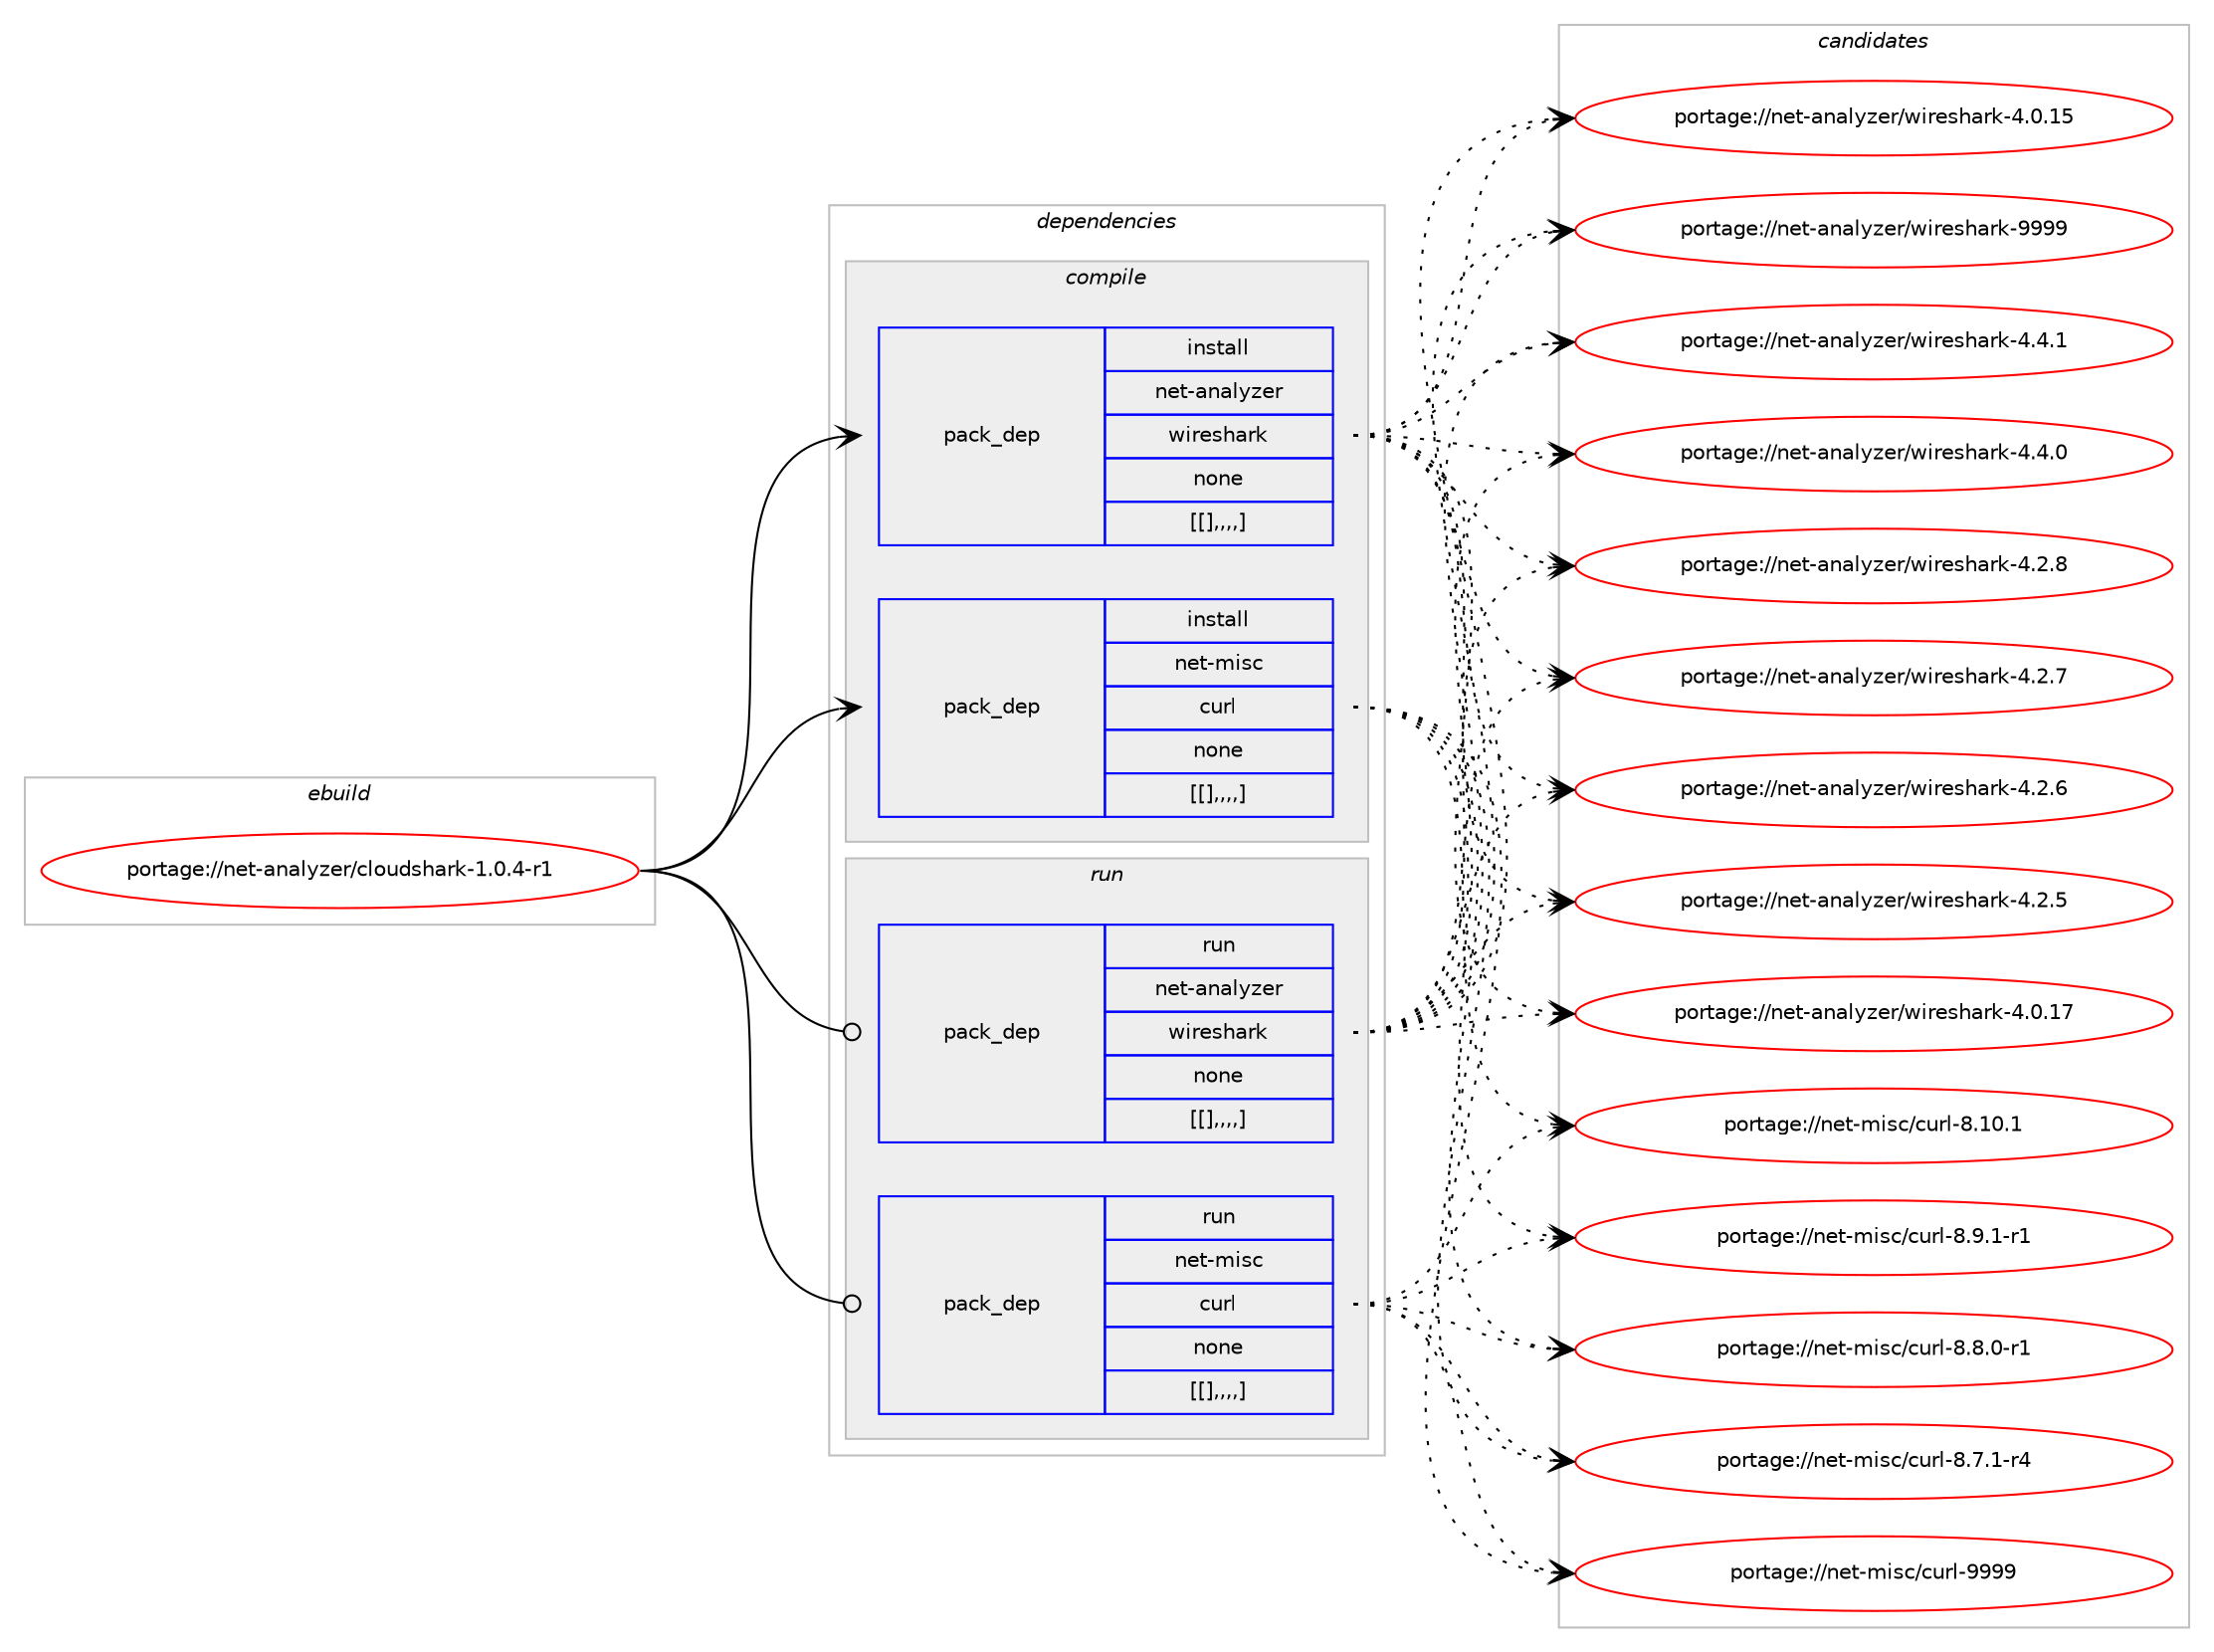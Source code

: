 digraph prolog {

# *************
# Graph options
# *************

newrank=true;
concentrate=true;
compound=true;
graph [rankdir=LR,fontname=Helvetica,fontsize=10,ranksep=1.5];#, ranksep=2.5, nodesep=0.2];
edge  [arrowhead=vee];
node  [fontname=Helvetica,fontsize=10];

# **********
# The ebuild
# **********

subgraph cluster_leftcol {
color=gray;
label=<<i>ebuild</i>>;
id [label="portage://net-analyzer/cloudshark-1.0.4-r1", color=red, width=4, href="../net-analyzer/cloudshark-1.0.4-r1.svg"];
}

# ****************
# The dependencies
# ****************

subgraph cluster_midcol {
color=gray;
label=<<i>dependencies</i>>;
subgraph cluster_compile {
fillcolor="#eeeeee";
style=filled;
label=<<i>compile</i>>;
subgraph pack262138 {
dependency356641 [label=<<TABLE BORDER="0" CELLBORDER="1" CELLSPACING="0" CELLPADDING="4" WIDTH="220"><TR><TD ROWSPAN="6" CELLPADDING="30">pack_dep</TD></TR><TR><TD WIDTH="110">install</TD></TR><TR><TD>net-analyzer</TD></TR><TR><TD>wireshark</TD></TR><TR><TD>none</TD></TR><TR><TD>[[],,,,]</TD></TR></TABLE>>, shape=none, color=blue];
}
id:e -> dependency356641:w [weight=20,style="solid",arrowhead="vee"];
subgraph pack262150 {
dependency356645 [label=<<TABLE BORDER="0" CELLBORDER="1" CELLSPACING="0" CELLPADDING="4" WIDTH="220"><TR><TD ROWSPAN="6" CELLPADDING="30">pack_dep</TD></TR><TR><TD WIDTH="110">install</TD></TR><TR><TD>net-misc</TD></TR><TR><TD>curl</TD></TR><TR><TD>none</TD></TR><TR><TD>[[],,,,]</TD></TR></TABLE>>, shape=none, color=blue];
}
id:e -> dependency356645:w [weight=20,style="solid",arrowhead="vee"];
}
subgraph cluster_compileandrun {
fillcolor="#eeeeee";
style=filled;
label=<<i>compile and run</i>>;
}
subgraph cluster_run {
fillcolor="#eeeeee";
style=filled;
label=<<i>run</i>>;
subgraph pack262153 {
dependency356665 [label=<<TABLE BORDER="0" CELLBORDER="1" CELLSPACING="0" CELLPADDING="4" WIDTH="220"><TR><TD ROWSPAN="6" CELLPADDING="30">pack_dep</TD></TR><TR><TD WIDTH="110">run</TD></TR><TR><TD>net-analyzer</TD></TR><TR><TD>wireshark</TD></TR><TR><TD>none</TD></TR><TR><TD>[[],,,,]</TD></TR></TABLE>>, shape=none, color=blue];
}
id:e -> dependency356665:w [weight=20,style="solid",arrowhead="odot"];
subgraph pack262185 {
dependency356705 [label=<<TABLE BORDER="0" CELLBORDER="1" CELLSPACING="0" CELLPADDING="4" WIDTH="220"><TR><TD ROWSPAN="6" CELLPADDING="30">pack_dep</TD></TR><TR><TD WIDTH="110">run</TD></TR><TR><TD>net-misc</TD></TR><TR><TD>curl</TD></TR><TR><TD>none</TD></TR><TR><TD>[[],,,,]</TD></TR></TABLE>>, shape=none, color=blue];
}
id:e -> dependency356705:w [weight=20,style="solid",arrowhead="odot"];
}
}

# **************
# The candidates
# **************

subgraph cluster_choices {
rank=same;
color=gray;
label=<<i>candidates</i>>;

subgraph choice259512 {
color=black;
nodesep=1;
choice11010111645971109710812112210111447119105114101115104971141074557575757 [label="portage://net-analyzer/wireshark-9999", color=red, width=4,href="../net-analyzer/wireshark-9999.svg"];
choice1101011164597110971081211221011144711910511410111510497114107455246524649 [label="portage://net-analyzer/wireshark-4.4.1", color=red, width=4,href="../net-analyzer/wireshark-4.4.1.svg"];
choice1101011164597110971081211221011144711910511410111510497114107455246524648 [label="portage://net-analyzer/wireshark-4.4.0", color=red, width=4,href="../net-analyzer/wireshark-4.4.0.svg"];
choice1101011164597110971081211221011144711910511410111510497114107455246504656 [label="portage://net-analyzer/wireshark-4.2.8", color=red, width=4,href="../net-analyzer/wireshark-4.2.8.svg"];
choice1101011164597110971081211221011144711910511410111510497114107455246504655 [label="portage://net-analyzer/wireshark-4.2.7", color=red, width=4,href="../net-analyzer/wireshark-4.2.7.svg"];
choice1101011164597110971081211221011144711910511410111510497114107455246504654 [label="portage://net-analyzer/wireshark-4.2.6", color=red, width=4,href="../net-analyzer/wireshark-4.2.6.svg"];
choice1101011164597110971081211221011144711910511410111510497114107455246504653 [label="portage://net-analyzer/wireshark-4.2.5", color=red, width=4,href="../net-analyzer/wireshark-4.2.5.svg"];
choice110101116459711097108121122101114471191051141011151049711410745524648464955 [label="portage://net-analyzer/wireshark-4.0.17", color=red, width=4,href="../net-analyzer/wireshark-4.0.17.svg"];
choice110101116459711097108121122101114471191051141011151049711410745524648464953 [label="portage://net-analyzer/wireshark-4.0.15", color=red, width=4,href="../net-analyzer/wireshark-4.0.15.svg"];
dependency356641:e -> choice11010111645971109710812112210111447119105114101115104971141074557575757:w [style=dotted,weight="100"];
dependency356641:e -> choice1101011164597110971081211221011144711910511410111510497114107455246524649:w [style=dotted,weight="100"];
dependency356641:e -> choice1101011164597110971081211221011144711910511410111510497114107455246524648:w [style=dotted,weight="100"];
dependency356641:e -> choice1101011164597110971081211221011144711910511410111510497114107455246504656:w [style=dotted,weight="100"];
dependency356641:e -> choice1101011164597110971081211221011144711910511410111510497114107455246504655:w [style=dotted,weight="100"];
dependency356641:e -> choice1101011164597110971081211221011144711910511410111510497114107455246504654:w [style=dotted,weight="100"];
dependency356641:e -> choice1101011164597110971081211221011144711910511410111510497114107455246504653:w [style=dotted,weight="100"];
dependency356641:e -> choice110101116459711097108121122101114471191051141011151049711410745524648464955:w [style=dotted,weight="100"];
dependency356641:e -> choice110101116459711097108121122101114471191051141011151049711410745524648464953:w [style=dotted,weight="100"];
}
subgraph choice259531 {
color=black;
nodesep=1;
choice110101116451091051159947991171141084557575757 [label="portage://net-misc/curl-9999", color=red, width=4,href="../net-misc/curl-9999.svg"];
choice1101011164510910511599479911711410845564649484649 [label="portage://net-misc/curl-8.10.1", color=red, width=4,href="../net-misc/curl-8.10.1.svg"];
choice110101116451091051159947991171141084556465746494511449 [label="portage://net-misc/curl-8.9.1-r1", color=red, width=4,href="../net-misc/curl-8.9.1-r1.svg"];
choice110101116451091051159947991171141084556465646484511449 [label="portage://net-misc/curl-8.8.0-r1", color=red, width=4,href="../net-misc/curl-8.8.0-r1.svg"];
choice110101116451091051159947991171141084556465546494511452 [label="portage://net-misc/curl-8.7.1-r4", color=red, width=4,href="../net-misc/curl-8.7.1-r4.svg"];
dependency356645:e -> choice110101116451091051159947991171141084557575757:w [style=dotted,weight="100"];
dependency356645:e -> choice1101011164510910511599479911711410845564649484649:w [style=dotted,weight="100"];
dependency356645:e -> choice110101116451091051159947991171141084556465746494511449:w [style=dotted,weight="100"];
dependency356645:e -> choice110101116451091051159947991171141084556465646484511449:w [style=dotted,weight="100"];
dependency356645:e -> choice110101116451091051159947991171141084556465546494511452:w [style=dotted,weight="100"];
}
subgraph choice259574 {
color=black;
nodesep=1;
choice11010111645971109710812112210111447119105114101115104971141074557575757 [label="portage://net-analyzer/wireshark-9999", color=red, width=4,href="../net-analyzer/wireshark-9999.svg"];
choice1101011164597110971081211221011144711910511410111510497114107455246524649 [label="portage://net-analyzer/wireshark-4.4.1", color=red, width=4,href="../net-analyzer/wireshark-4.4.1.svg"];
choice1101011164597110971081211221011144711910511410111510497114107455246524648 [label="portage://net-analyzer/wireshark-4.4.0", color=red, width=4,href="../net-analyzer/wireshark-4.4.0.svg"];
choice1101011164597110971081211221011144711910511410111510497114107455246504656 [label="portage://net-analyzer/wireshark-4.2.8", color=red, width=4,href="../net-analyzer/wireshark-4.2.8.svg"];
choice1101011164597110971081211221011144711910511410111510497114107455246504655 [label="portage://net-analyzer/wireshark-4.2.7", color=red, width=4,href="../net-analyzer/wireshark-4.2.7.svg"];
choice1101011164597110971081211221011144711910511410111510497114107455246504654 [label="portage://net-analyzer/wireshark-4.2.6", color=red, width=4,href="../net-analyzer/wireshark-4.2.6.svg"];
choice1101011164597110971081211221011144711910511410111510497114107455246504653 [label="portage://net-analyzer/wireshark-4.2.5", color=red, width=4,href="../net-analyzer/wireshark-4.2.5.svg"];
choice110101116459711097108121122101114471191051141011151049711410745524648464955 [label="portage://net-analyzer/wireshark-4.0.17", color=red, width=4,href="../net-analyzer/wireshark-4.0.17.svg"];
choice110101116459711097108121122101114471191051141011151049711410745524648464953 [label="portage://net-analyzer/wireshark-4.0.15", color=red, width=4,href="../net-analyzer/wireshark-4.0.15.svg"];
dependency356665:e -> choice11010111645971109710812112210111447119105114101115104971141074557575757:w [style=dotted,weight="100"];
dependency356665:e -> choice1101011164597110971081211221011144711910511410111510497114107455246524649:w [style=dotted,weight="100"];
dependency356665:e -> choice1101011164597110971081211221011144711910511410111510497114107455246524648:w [style=dotted,weight="100"];
dependency356665:e -> choice1101011164597110971081211221011144711910511410111510497114107455246504656:w [style=dotted,weight="100"];
dependency356665:e -> choice1101011164597110971081211221011144711910511410111510497114107455246504655:w [style=dotted,weight="100"];
dependency356665:e -> choice1101011164597110971081211221011144711910511410111510497114107455246504654:w [style=dotted,weight="100"];
dependency356665:e -> choice1101011164597110971081211221011144711910511410111510497114107455246504653:w [style=dotted,weight="100"];
dependency356665:e -> choice110101116459711097108121122101114471191051141011151049711410745524648464955:w [style=dotted,weight="100"];
dependency356665:e -> choice110101116459711097108121122101114471191051141011151049711410745524648464953:w [style=dotted,weight="100"];
}
subgraph choice259599 {
color=black;
nodesep=1;
choice110101116451091051159947991171141084557575757 [label="portage://net-misc/curl-9999", color=red, width=4,href="../net-misc/curl-9999.svg"];
choice1101011164510910511599479911711410845564649484649 [label="portage://net-misc/curl-8.10.1", color=red, width=4,href="../net-misc/curl-8.10.1.svg"];
choice110101116451091051159947991171141084556465746494511449 [label="portage://net-misc/curl-8.9.1-r1", color=red, width=4,href="../net-misc/curl-8.9.1-r1.svg"];
choice110101116451091051159947991171141084556465646484511449 [label="portage://net-misc/curl-8.8.0-r1", color=red, width=4,href="../net-misc/curl-8.8.0-r1.svg"];
choice110101116451091051159947991171141084556465546494511452 [label="portage://net-misc/curl-8.7.1-r4", color=red, width=4,href="../net-misc/curl-8.7.1-r4.svg"];
dependency356705:e -> choice110101116451091051159947991171141084557575757:w [style=dotted,weight="100"];
dependency356705:e -> choice1101011164510910511599479911711410845564649484649:w [style=dotted,weight="100"];
dependency356705:e -> choice110101116451091051159947991171141084556465746494511449:w [style=dotted,weight="100"];
dependency356705:e -> choice110101116451091051159947991171141084556465646484511449:w [style=dotted,weight="100"];
dependency356705:e -> choice110101116451091051159947991171141084556465546494511452:w [style=dotted,weight="100"];
}
}

}
